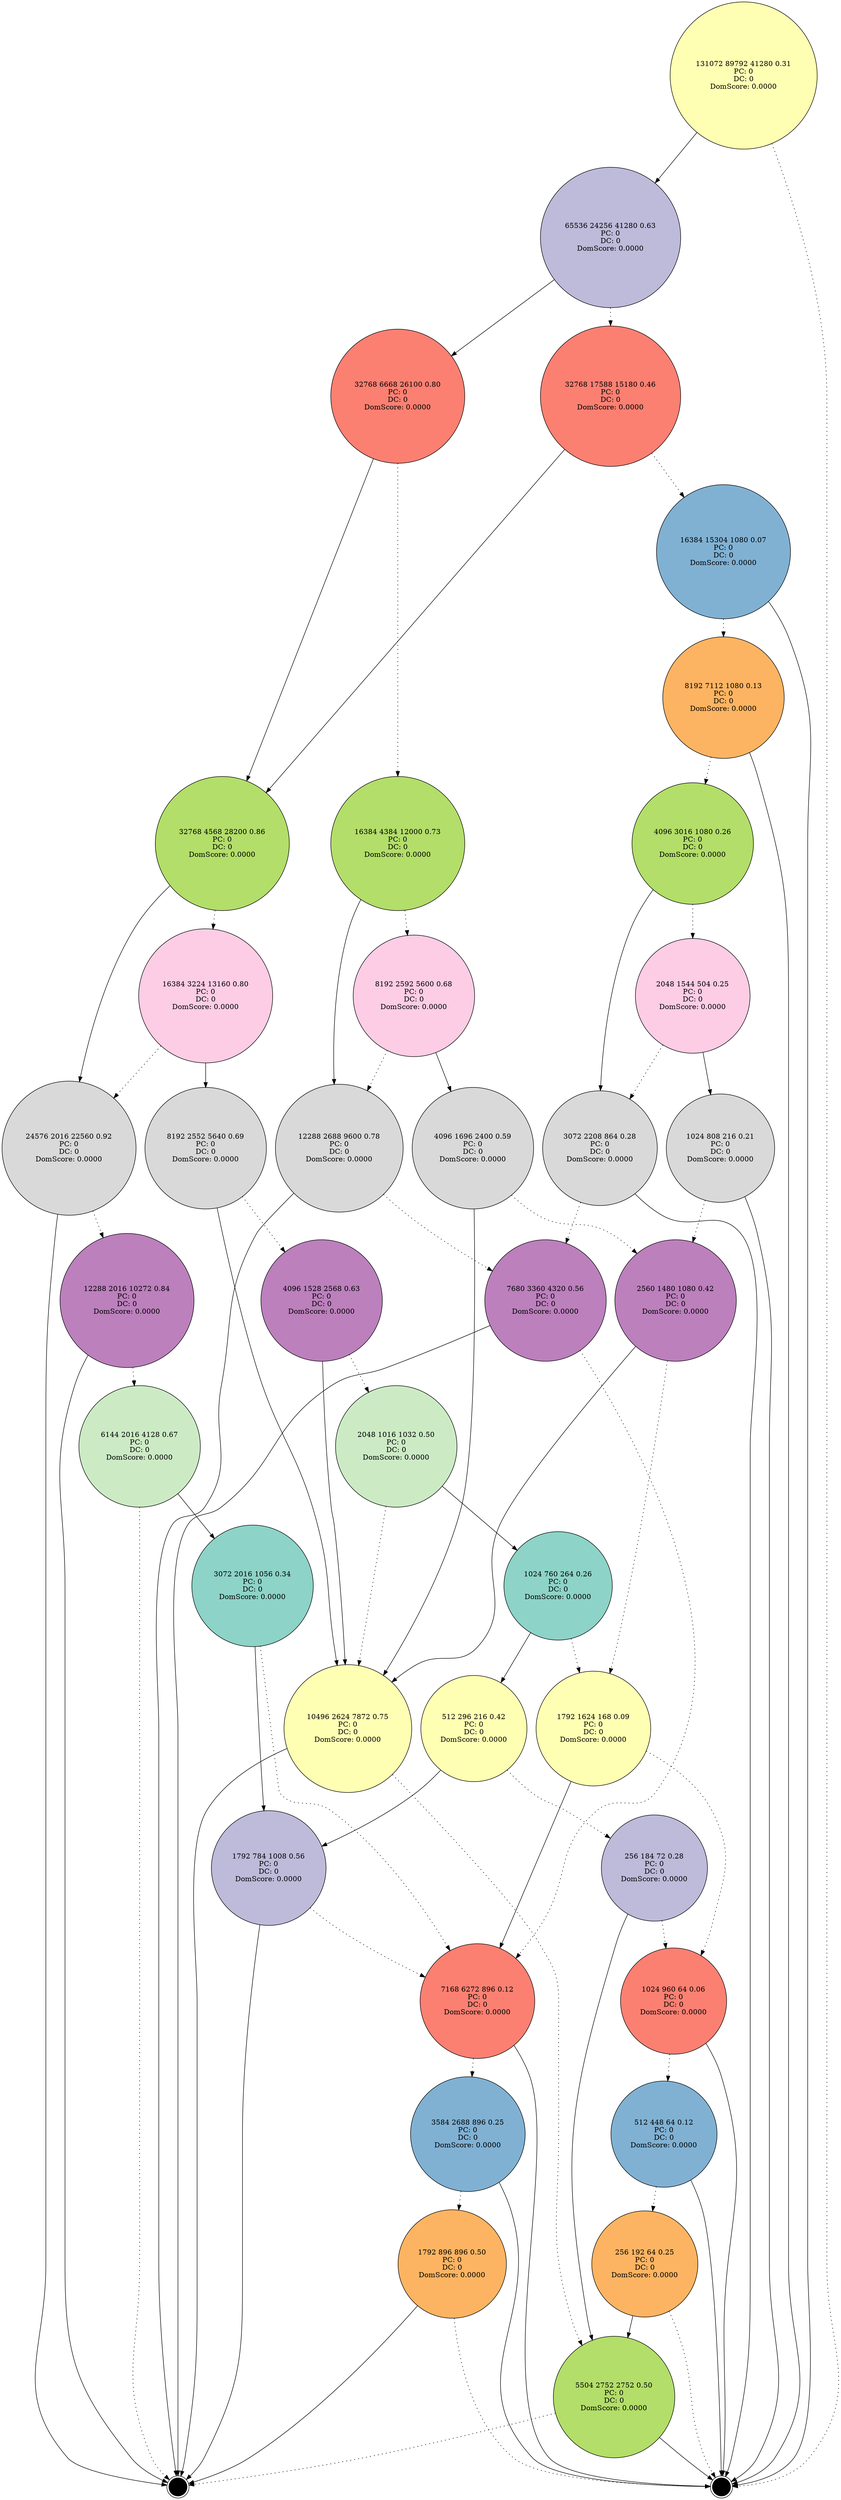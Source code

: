 digraph "" {
		node [colorscheme=set312,
		label="\N",
		shape=circle,
		style=filled
		];
{
graph [rank=same];
192540	[fillcolor=2, label="131072 89792 41280 0.31
PC: 0
DC: 0
DomScore: 0.0000", rank=1];
}
{
graph [rank=same];
192539	[fillcolor=3, label="65536 24256 41280 0.63
PC: 0
DC: 0
DomScore: 0.0000", rank=2];
}
{
graph [rank=same];
192531	[fillcolor=4, label="32768 6668 26100 0.80
PC: 0
DC: 0
DomScore: 0.0000", rank=3];
192538	[fillcolor=4, label="32768 17588 15180 0.46
PC: 0
DC: 0
DomScore: 0.0000", rank=3];
}
{
graph [rank=same];
192537	[fillcolor=5, label="16384 15304 1080 0.07
PC: 0
DC: 0
DomScore: 0.0000", rank=4];
}
{
graph [rank=same];
192536	[fillcolor=6, label="8192 7112 1080 0.13
PC: 0
DC: 0
DomScore: 0.0000", rank=5];
}
{
graph [rank=same];
192530	[fillcolor=7, label="16384 4384 12000 0.73
PC: 0
DC: 0
DomScore: 0.0000", rank=6];
192524	[fillcolor=7, label="32768 4568 28200 0.86
PC: 0
DC: 0
DomScore: 0.0000", rank=6];
192535	[fillcolor=7, label="4096 3016 1080 0.26
PC: 0
DC: 0
DomScore: 0.0000", rank=6];
}
{
graph [rank=same];
192523	[fillcolor=8, label="16384 3224 13160 0.80
PC: 0
DC: 0
DomScore: 0.0000", rank=7];
192529	[fillcolor=8, label="8192 2592 5600 0.68
PC: 0
DC: 0
DomScore: 0.0000", rank=7];
192534	[fillcolor=8, label="2048 1544 504 0.25
PC: 0
DC: 0
DomScore: 0.0000", rank=7];
}
{
graph [rank=same];
192522	[fillcolor=9, label="8192 2552 5640 0.69
PC: 0
DC: 0
DomScore: 0.0000", rank=8];
192510	[fillcolor=9, label="24576 2016 22560 0.92
PC: 0
DC: 0
DomScore: 0.0000", rank=8];
192532	[fillcolor=9, label="3072 2208 864 0.28
PC: 0
DC: 0
DomScore: 0.0000", rank=8];
192533	[fillcolor=9, label="1024 808 216 0.21
PC: 0
DC: 0
DomScore: 0.0000", rank=8];
192528	[fillcolor=9, label="4096 1696 2400 0.59
PC: 0
DC: 0
DomScore: 0.0000", rank=8];
192526	[fillcolor=9, label="12288 2688 9600 0.78
PC: 0
DC: 0
DomScore: 0.0000", rank=8];
}
{
graph [rank=same];
192525	[fillcolor=10, label="7680 3360 4320 0.56
PC: 0
DC: 0
DomScore: 0.0000", rank=9];
192521	[fillcolor=10, label="4096 1528 2568 0.63
PC: 0
DC: 0
DomScore: 0.0000", rank=9];
192509	[fillcolor=10, label="12288 2016 10272 0.84
PC: 0
DC: 0
DomScore: 0.0000", rank=9];
192527	[fillcolor=10, label="2560 1480 1080 0.42
PC: 0
DC: 0
DomScore: 0.0000", rank=9];
}
{
graph [rank=same];
192520	[fillcolor=11, label="2048 1016 1032 0.50
PC: 0
DC: 0
DomScore: 0.0000", rank=10];
192508	[fillcolor=11, label="6144 2016 4128 0.67
PC: 0
DC: 0
DomScore: 0.0000", rank=10];
}
{
graph [rank=same];
192519	[fillcolor=1, label="1024 760 264 0.26
PC: 0
DC: 0
DomScore: 0.0000", rank=11];
192507	[fillcolor=1, label="3072 2016 1056 0.34
PC: 0
DC: 0
DomScore: 0.0000", rank=11];
}
{
graph [rank=same];
192512	[fillcolor=2, label="10496 2624 7872 0.75
PC: 0
DC: 0
DomScore: 0.0000", rank=12];
192518	[fillcolor=2, label="1792 1624 168 0.09
PC: 0
DC: 0
DomScore: 0.0000", rank=12];
192517	[fillcolor=2, label="512 296 216 0.42
PC: 0
DC: 0
DomScore: 0.0000", rank=12];
}
{
graph [rank=same];
192516	[fillcolor=3, label="256 184 72 0.28
PC: 0
DC: 0
DomScore: 0.0000", rank=13];
192506	[fillcolor=3, label="1792 784 1008 0.56
PC: 0
DC: 0
DomScore: 0.0000", rank=13];
}
{
graph [rank=same];
192515	[fillcolor=4, label="1024 960 64 0.06
PC: 0
DC: 0
DomScore: 0.0000", rank=14];
192505	[fillcolor=4, label="7168 6272 896 0.12
PC: 0
DC: 0
DomScore: 0.0000", rank=14];
}
{
graph [rank=same];
192504	[fillcolor=5, label="3584 2688 896 0.25
PC: 0
DC: 0
DomScore: 0.0000", rank=15];
192514	[fillcolor=5, label="512 448 64 0.12
PC: 0
DC: 0
DomScore: 0.0000", rank=15];
}
{
graph [rank=same];
192503	[fillcolor=6, label="1792 896 896 0.50
PC: 0
DC: 0
DomScore: 0.0000", rank=16];
192513	[fillcolor=6, label="256 192 64 0.25
PC: 0
DC: 0
DomScore: 0.0000", rank=16];
}
{
graph [rank=same];
192511	[fillcolor=7, label="5504 2752 2752 0.50
PC: 0
DC: 0
DomScore: 0.0000", rank=17];
}
0	 [fillcolor=White, label=F, rank=None, shape=doublecircle];
1	 [fillcolor=White, label=T, rank=None, shape=doublecircle];
192534 -> 192532 		[style=dotted];
192534 -> 192533
192513 -> 0 		[style=dotted];
192513 -> 192511
192526 -> 192525 		[style=dotted];
192526 -> 1
192503 -> 0 		[style=dotted];
192503 -> 1
192537 -> 192536 		[style=dotted];
192537 -> 0
192527 -> 192518 		[style=dotted];
192527 -> 192512
192536 -> 192535 		[style=dotted];
192536 -> 0
192535 -> 192534 		[style=dotted];
192535 -> 192532
192529 -> 192526 		[style=dotted];
192529 -> 192528
192528 -> 192527 		[style=dotted];
192528 -> 192512
192505 -> 192504 		[style=dotted];
192505 -> 0
192533 -> 192527 		[style=dotted];
192533 -> 0
192506 -> 192505 		[style=dotted];
192506 -> 1
192509 -> 192508 		[style=dotted];
192509 -> 1
192508 -> 1 		[style=dotted];
192508 -> 192507
192524 -> 192523 		[style=dotted];
192524 -> 192510
192520 -> 192512 		[style=dotted];
192520 -> 192519
192517 -> 192516 		[style=dotted];
192517 -> 192506
192538 -> 192537 		[style=dotted];
192538 -> 192524
192532 -> 192525 		[style=dotted];
192532 -> 0
192521 -> 192520 		[style=dotted];
192521 -> 192512
192514 -> 192513 		[style=dotted];
192514 -> 0
192518 -> 192515 		[style=dotted];
192518 -> 192505
192510 -> 192509 		[style=dotted];
192510 -> 1
192531 -> 192530 		[style=dotted];
192531 -> 192524
192540 -> 0 		[style=dotted];
192540 -> 192539
192525 -> 192505 		[style=dotted];
192525 -> 1
192515 -> 192514 		[style=dotted];
192515 -> 0
192511 -> 1 		[style=dotted];
192511 -> 0
192507 -> 192505 		[style=dotted];
192507 -> 192506
192519 -> 192518 		[style=dotted];
192519 -> 192517
192504 -> 192503 		[style=dotted];
192504 -> 0
192530 -> 192529 		[style=dotted];
192530 -> 192526
192523 -> 192510 		[style=dotted];
192523 -> 192522
192516 -> 192515 		[style=dotted];
192516 -> 192511
192539 -> 192538 		[style=dotted];
192539 -> 192531
192522 -> 192521 		[style=dotted];
192522 -> 192512
192512 -> 192511 		[style=dotted];
192512 -> 1
}